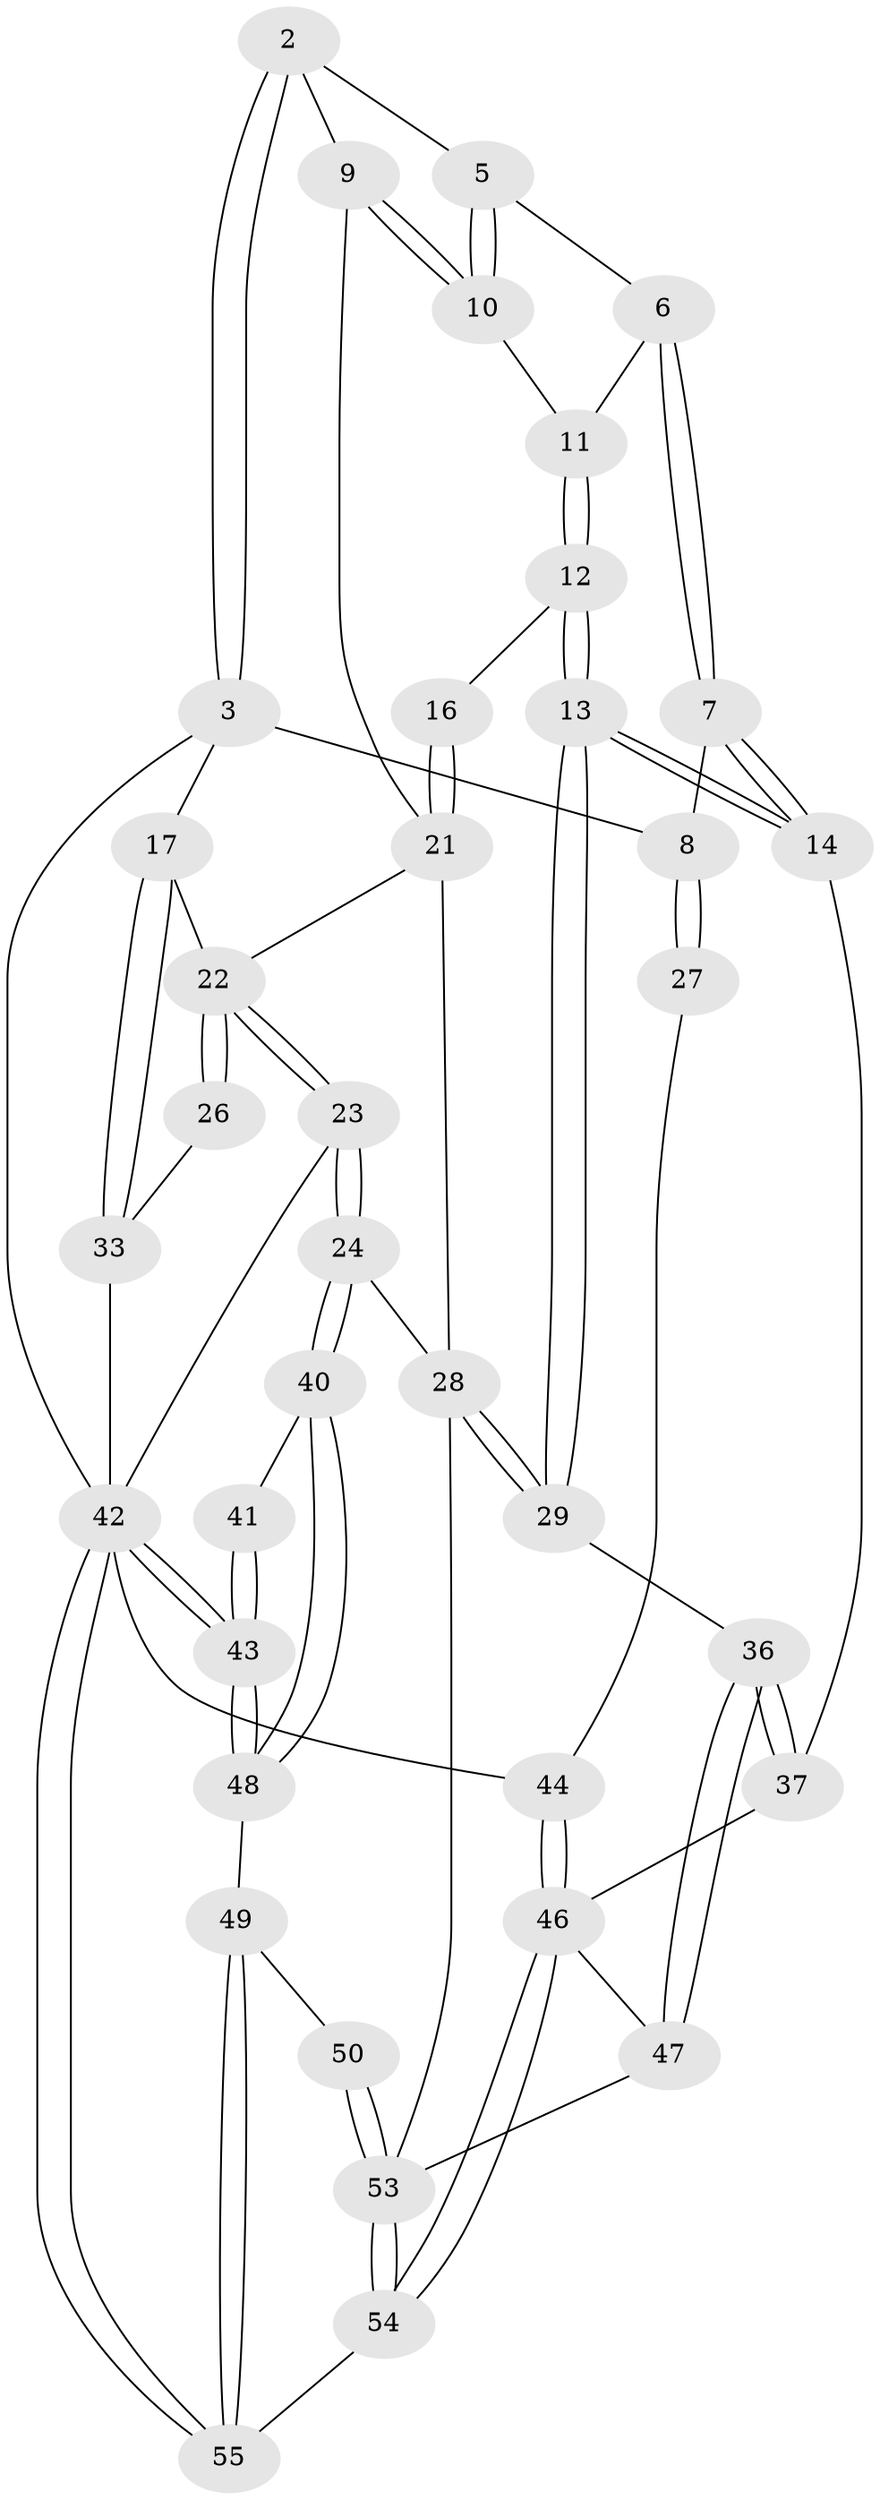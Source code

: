 // original degree distribution, {3: 0.05454545454545454, 4: 0.2545454545454545, 5: 0.45454545454545453, 6: 0.23636363636363636}
// Generated by graph-tools (version 1.1) at 2025/05/03/04/25 22:05:47]
// undirected, 38 vertices, 88 edges
graph export_dot {
graph [start="1"]
  node [color=gray90,style=filled];
  2 [pos="+0.7202974039368774+0",super="+1"];
  3 [pos="+1+0"];
  5 [pos="+0.5963655500271222+0.03226014225705813"];
  6 [pos="+0.5209523706312869+0.18754150327023678"];
  7 [pos="+0.36807641051950096+0.28509358224355136"];
  8 [pos="+0.23580280711352883+0.1714967208543305",super="+4"];
  9 [pos="+0.7116957327486434+0.24536741887693583"];
  10 [pos="+0.6943086123781945+0.2429164121082249"];
  11 [pos="+0.6411933526223098+0.24729706679895022"];
  12 [pos="+0.5903793144456946+0.3855713582653002"];
  13 [pos="+0.48413696572396747+0.421090111142215"];
  14 [pos="+0.376483743055911+0.31622059622619786"];
  16 [pos="+0.6228418438226371+0.38805525642166827"];
  17 [pos="+1+0"];
  21 [pos="+0.6997538125900155+0.41061810979820496",super="+20+15"];
  22 [pos="+0.8534974719653435+0.48085183815392657",super="+19+18"];
  23 [pos="+0.83575175443441+0.5445687198152567"];
  24 [pos="+0.7950683585027081+0.5702451393807918"];
  26 [pos="+0.8562617602471898+0.47715356087152905"];
  27 [pos="+0+0.2833648480459814"];
  28 [pos="+0.6281308027740343+0.630231922484899",super="+25"];
  29 [pos="+0.49721557725645177+0.480579845897524"];
  33 [pos="+1+0.1505624308919232"];
  36 [pos="+0.3458669998791074+0.6421220804053873"];
  37 [pos="+0.3275983676261813+0.6266043615667126",super="+30"];
  40 [pos="+0.8529792546542777+0.7183054738692496"];
  41 [pos="+0.9796608297323651+0.6619189731679019"];
  42 [pos="+1+1",super="+34+38"];
  43 [pos="+0.9125690305812222+0.83064622447416"];
  44 [pos="+0+1",super="+32"];
  46 [pos="+0+1",super="+45+39+31"];
  47 [pos="+0.35321453109244233+0.676273087894995"];
  48 [pos="+0.8795159462614413+0.7984832874924641"];
  49 [pos="+0.6671138086327365+0.8228450348724397"];
  50 [pos="+0.6223971286398459+0.7758408209693027"];
  53 [pos="+0.414839668538411+0.905204459622419",super="+52+51"];
  54 [pos="+0.322157914146675+1"];
  55 [pos="+0.7055461179635457+1"];
  2 -- 3;
  2 -- 3;
  2 -- 9;
  2 -- 5;
  3 -- 17;
  3 -- 8;
  3 -- 42;
  5 -- 6;
  5 -- 10;
  5 -- 10;
  6 -- 7;
  6 -- 7;
  6 -- 11;
  7 -- 8;
  7 -- 14;
  7 -- 14;
  8 -- 27 [weight=2];
  8 -- 27;
  9 -- 10;
  9 -- 10;
  9 -- 21;
  10 -- 11;
  11 -- 12;
  11 -- 12;
  12 -- 13;
  12 -- 13;
  12 -- 16;
  13 -- 14;
  13 -- 14;
  13 -- 29;
  13 -- 29;
  14 -- 37;
  16 -- 21 [weight=2];
  16 -- 21;
  17 -- 33;
  17 -- 33;
  17 -- 22;
  21 -- 22;
  21 -- 28;
  22 -- 23;
  22 -- 23;
  22 -- 26 [weight=2];
  22 -- 26;
  23 -- 24;
  23 -- 24;
  23 -- 42;
  24 -- 40;
  24 -- 40;
  24 -- 28;
  26 -- 33;
  27 -- 44 [weight=2];
  28 -- 29;
  28 -- 29;
  28 -- 53;
  29 -- 36;
  33 -- 42;
  36 -- 37;
  36 -- 37;
  36 -- 47;
  36 -- 47;
  37 -- 46 [weight=2];
  40 -- 41;
  40 -- 48;
  40 -- 48;
  41 -- 43;
  41 -- 43;
  42 -- 43;
  42 -- 43;
  42 -- 55;
  42 -- 55;
  42 -- 44;
  43 -- 48;
  43 -- 48;
  44 -- 46 [weight=2];
  44 -- 46;
  46 -- 54;
  46 -- 54;
  46 -- 47;
  47 -- 53;
  48 -- 49;
  49 -- 50;
  49 -- 55;
  49 -- 55;
  50 -- 53 [weight=2];
  50 -- 53;
  53 -- 54;
  53 -- 54;
  54 -- 55;
}
